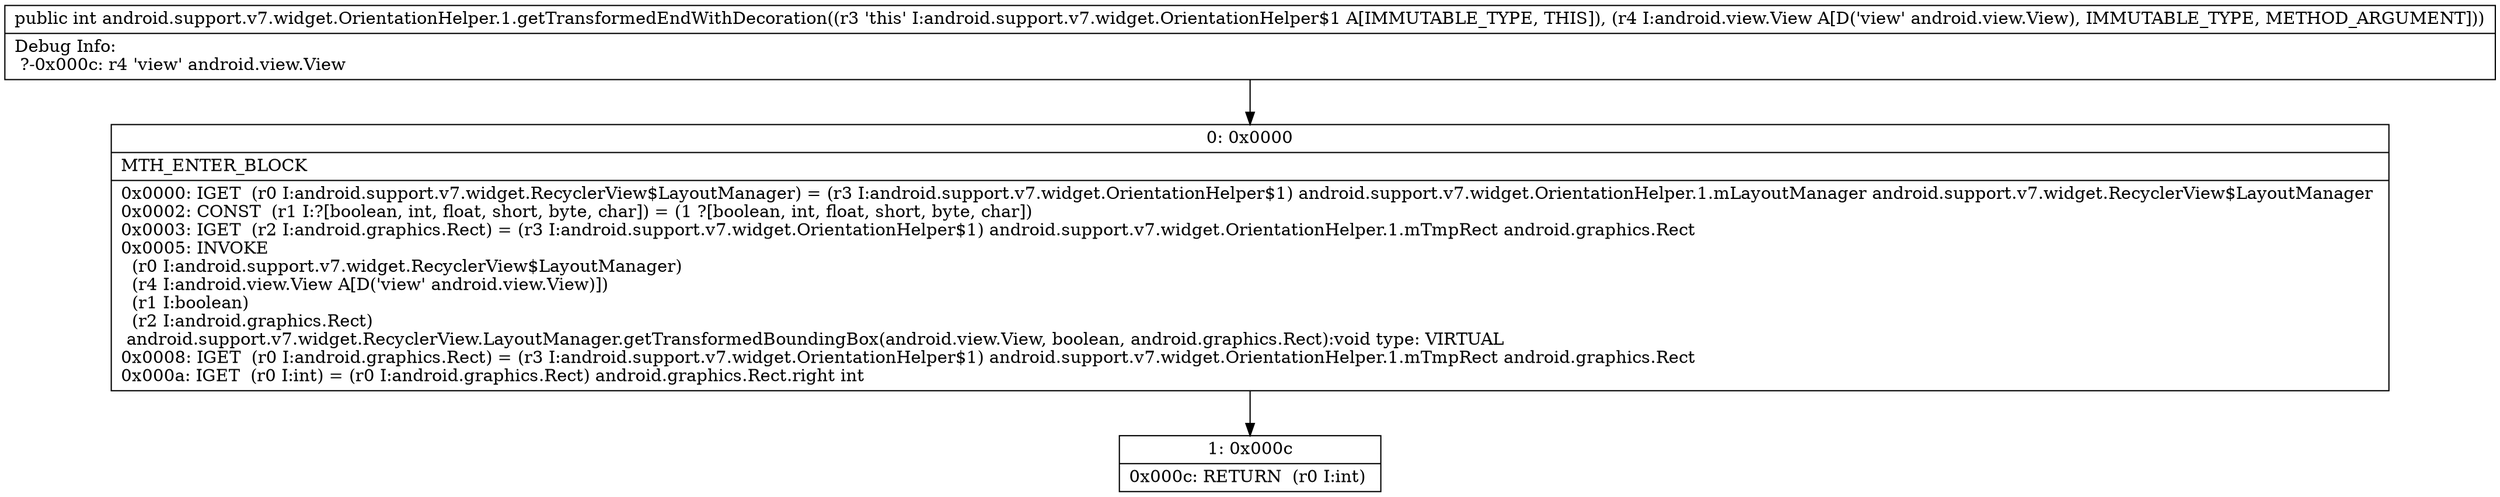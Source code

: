 digraph "CFG forandroid.support.v7.widget.OrientationHelper.1.getTransformedEndWithDecoration(Landroid\/view\/View;)I" {
Node_0 [shape=record,label="{0\:\ 0x0000|MTH_ENTER_BLOCK\l|0x0000: IGET  (r0 I:android.support.v7.widget.RecyclerView$LayoutManager) = (r3 I:android.support.v7.widget.OrientationHelper$1) android.support.v7.widget.OrientationHelper.1.mLayoutManager android.support.v7.widget.RecyclerView$LayoutManager \l0x0002: CONST  (r1 I:?[boolean, int, float, short, byte, char]) = (1 ?[boolean, int, float, short, byte, char]) \l0x0003: IGET  (r2 I:android.graphics.Rect) = (r3 I:android.support.v7.widget.OrientationHelper$1) android.support.v7.widget.OrientationHelper.1.mTmpRect android.graphics.Rect \l0x0005: INVOKE  \l  (r0 I:android.support.v7.widget.RecyclerView$LayoutManager)\l  (r4 I:android.view.View A[D('view' android.view.View)])\l  (r1 I:boolean)\l  (r2 I:android.graphics.Rect)\l android.support.v7.widget.RecyclerView.LayoutManager.getTransformedBoundingBox(android.view.View, boolean, android.graphics.Rect):void type: VIRTUAL \l0x0008: IGET  (r0 I:android.graphics.Rect) = (r3 I:android.support.v7.widget.OrientationHelper$1) android.support.v7.widget.OrientationHelper.1.mTmpRect android.graphics.Rect \l0x000a: IGET  (r0 I:int) = (r0 I:android.graphics.Rect) android.graphics.Rect.right int \l}"];
Node_1 [shape=record,label="{1\:\ 0x000c|0x000c: RETURN  (r0 I:int) \l}"];
MethodNode[shape=record,label="{public int android.support.v7.widget.OrientationHelper.1.getTransformedEndWithDecoration((r3 'this' I:android.support.v7.widget.OrientationHelper$1 A[IMMUTABLE_TYPE, THIS]), (r4 I:android.view.View A[D('view' android.view.View), IMMUTABLE_TYPE, METHOD_ARGUMENT]))  | Debug Info:\l  ?\-0x000c: r4 'view' android.view.View\l}"];
MethodNode -> Node_0;
Node_0 -> Node_1;
}


